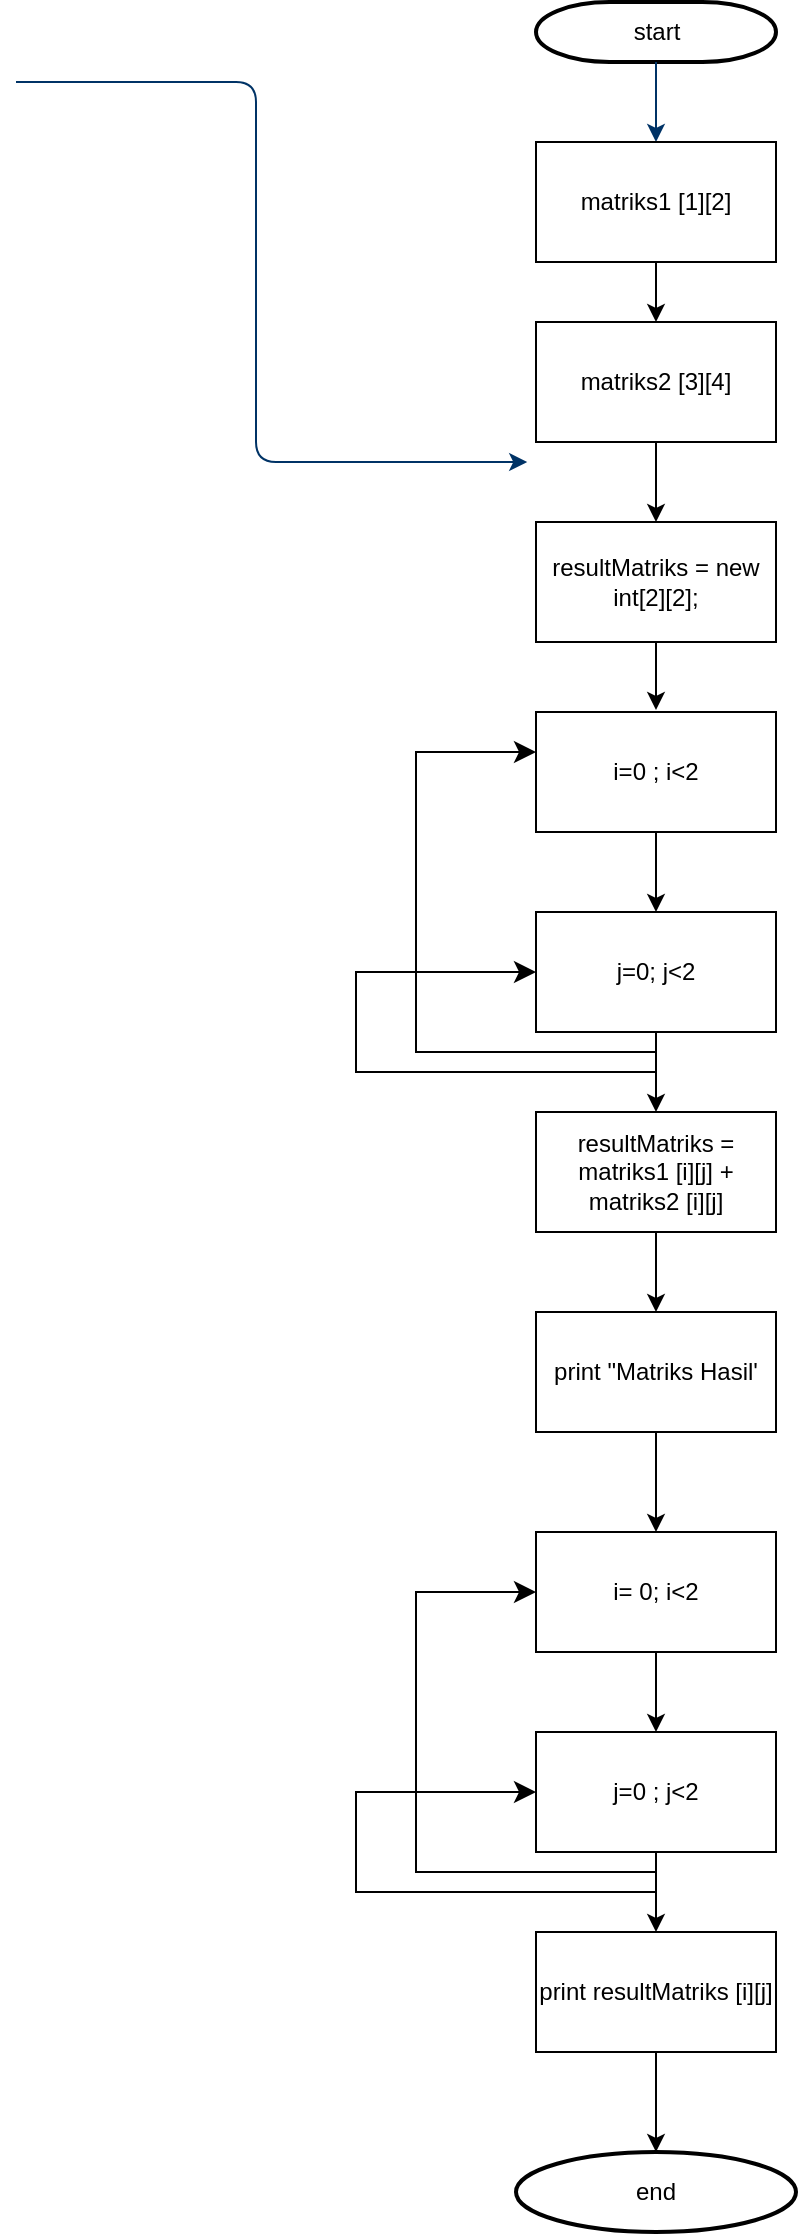 <mxfile version="20.7.4" type="github">
  <diagram id="6a731a19-8d31-9384-78a2-239565b7b9f0" name="Page-1">
    <mxGraphModel dx="1235" dy="684" grid="1" gridSize="10" guides="1" tooltips="1" connect="1" arrows="1" fold="1" page="1" pageScale="1" pageWidth="1169" pageHeight="827" background="none" math="0" shadow="0">
      <root>
        <mxCell id="0" />
        <mxCell id="1" parent="0" />
        <mxCell id="2" value="start" style="shape=mxgraph.flowchart.terminator;strokeWidth=2;gradientColor=none;gradientDirection=north;fontStyle=0;html=1;" parent="1" vertex="1">
          <mxGeometry x="260" y="60" width="120" height="30" as="geometry" />
        </mxCell>
        <mxCell id="7" style="fontStyle=1;strokeColor=#003366;strokeWidth=1;html=1;" parent="1" source="2" edge="1">
          <mxGeometry relative="1" as="geometry">
            <mxPoint x="320" y="130" as="targetPoint" />
          </mxGeometry>
        </mxCell>
        <mxCell id="54" value="" style="edgeStyle=elbowEdgeStyle;elbow=horizontal;exitX=0;exitY=0.5;exitPerimeter=0;entryX=0.095;entryY=0.5;entryPerimeter=0;fontStyle=1;strokeColor=#003366;strokeWidth=1;html=1;" parent="1" source="37" edge="1">
          <mxGeometry width="100" height="100" as="geometry">
            <mxPoint y="100" as="sourcePoint" />
            <mxPoint x="255.605" y="290" as="targetPoint" />
            <Array as="points">
              <mxPoint x="120" y="970" />
            </Array>
          </mxGeometry>
        </mxCell>
        <mxCell id="H02Yblm0LHH2RjospMCf-57" style="edgeStyle=orthogonalEdgeStyle;rounded=0;orthogonalLoop=1;jettySize=auto;html=1;entryX=0.5;entryY=0;entryDx=0;entryDy=0;" edge="1" parent="1" source="H02Yblm0LHH2RjospMCf-55" target="H02Yblm0LHH2RjospMCf-56">
          <mxGeometry relative="1" as="geometry" />
        </mxCell>
        <mxCell id="H02Yblm0LHH2RjospMCf-55" value="matriks1 [1][2]" style="rounded=0;whiteSpace=wrap;html=1;" vertex="1" parent="1">
          <mxGeometry x="260" y="130" width="120" height="60" as="geometry" />
        </mxCell>
        <mxCell id="H02Yblm0LHH2RjospMCf-59" style="edgeStyle=orthogonalEdgeStyle;rounded=0;orthogonalLoop=1;jettySize=auto;html=1;exitX=0.5;exitY=1;exitDx=0;exitDy=0;entryX=0.5;entryY=0;entryDx=0;entryDy=0;" edge="1" parent="1" source="H02Yblm0LHH2RjospMCf-56" target="H02Yblm0LHH2RjospMCf-58">
          <mxGeometry relative="1" as="geometry" />
        </mxCell>
        <mxCell id="H02Yblm0LHH2RjospMCf-56" value="matriks2 [3][4]" style="rounded=0;whiteSpace=wrap;html=1;" vertex="1" parent="1">
          <mxGeometry x="260" y="220" width="120" height="60" as="geometry" />
        </mxCell>
        <mxCell id="H02Yblm0LHH2RjospMCf-65" style="edgeStyle=orthogonalEdgeStyle;rounded=0;orthogonalLoop=1;jettySize=auto;html=1;exitX=0.5;exitY=1;exitDx=0;exitDy=0;entryX=0.5;entryY=0;entryDx=0;entryDy=0;" edge="1" parent="1" source="H02Yblm0LHH2RjospMCf-58">
          <mxGeometry relative="1" as="geometry">
            <mxPoint x="320" y="414" as="targetPoint" />
          </mxGeometry>
        </mxCell>
        <mxCell id="H02Yblm0LHH2RjospMCf-58" value="resultMatriks = new int[2][2];" style="rounded=0;whiteSpace=wrap;html=1;" vertex="1" parent="1">
          <mxGeometry x="260" y="320" width="120" height="60" as="geometry" />
        </mxCell>
        <mxCell id="H02Yblm0LHH2RjospMCf-72" style="edgeStyle=orthogonalEdgeStyle;rounded=0;orthogonalLoop=1;jettySize=auto;html=1;exitX=0.5;exitY=1;exitDx=0;exitDy=0;entryX=0.5;entryY=0;entryDx=0;entryDy=0;" edge="1" parent="1" source="H02Yblm0LHH2RjospMCf-70" target="H02Yblm0LHH2RjospMCf-71">
          <mxGeometry relative="1" as="geometry" />
        </mxCell>
        <mxCell id="H02Yblm0LHH2RjospMCf-70" value="i=0 ; i&amp;lt;2&lt;span style=&quot;color: rgba(0, 0, 0, 0); font-family: monospace; font-size: 0px; text-align: start;&quot;&gt;%3CmxGraphModel%3E%3Croot%3E%3CmxCell%20id%3D%220%22%2F%3E%3CmxCell%20id%3D%221%22%20parent%3D%220%22%2F%3E%3CmxCell%20id%3D%222%22%20value%3D%22resultMatriks%20%3D%20new%20int%5B2%5D%5B2%5D%3B%22%20style%3D%22rounded%3D0%3BwhiteSpace%3Dwrap%3Bhtml%3D1%3B%22%20vertex%3D%221%22%20parent%3D%221%22%3E%3CmxGeometry%20x%3D%22260%22%20y%3D%22414%22%20width%3D%22120%22%20height%3D%2260%22%20as%3D%22geometry%22%2F%3E%3C%2FmxCell%3E%3C%2Froot%3E%3C%2FmxGraphModel%3E&lt;/span&gt;" style="rounded=0;whiteSpace=wrap;html=1;" vertex="1" parent="1">
          <mxGeometry x="260" y="415" width="120" height="60" as="geometry" />
        </mxCell>
        <mxCell id="H02Yblm0LHH2RjospMCf-74" style="edgeStyle=orthogonalEdgeStyle;rounded=0;orthogonalLoop=1;jettySize=auto;html=1;exitX=0.5;exitY=1;exitDx=0;exitDy=0;" edge="1" parent="1" source="H02Yblm0LHH2RjospMCf-71" target="H02Yblm0LHH2RjospMCf-73">
          <mxGeometry relative="1" as="geometry">
            <Array as="points">
              <mxPoint x="320" y="595" />
              <mxPoint x="320" y="595" />
            </Array>
          </mxGeometry>
        </mxCell>
        <mxCell id="H02Yblm0LHH2RjospMCf-71" value="j=0; j&amp;lt;2" style="rounded=0;whiteSpace=wrap;html=1;" vertex="1" parent="1">
          <mxGeometry x="260" y="515" width="120" height="60" as="geometry" />
        </mxCell>
        <mxCell id="H02Yblm0LHH2RjospMCf-81" value="" style="edgeStyle=orthogonalEdgeStyle;rounded=0;orthogonalLoop=1;jettySize=auto;html=1;" edge="1" parent="1" source="H02Yblm0LHH2RjospMCf-73" target="H02Yblm0LHH2RjospMCf-80">
          <mxGeometry relative="1" as="geometry">
            <Array as="points">
              <mxPoint x="320" y="685" />
              <mxPoint x="320" y="685" />
            </Array>
          </mxGeometry>
        </mxCell>
        <mxCell id="H02Yblm0LHH2RjospMCf-73" value="resultMatriks = matriks1 [i][j] + matriks2 [i][j]" style="rounded=0;whiteSpace=wrap;html=1;" vertex="1" parent="1">
          <mxGeometry x="260" y="615" width="120" height="60" as="geometry" />
        </mxCell>
        <mxCell id="H02Yblm0LHH2RjospMCf-78" value="" style="edgeStyle=segmentEdgeStyle;endArrow=classic;html=1;curved=0;rounded=0;endSize=8;startSize=8;entryX=0;entryY=0.5;entryDx=0;entryDy=0;" edge="1" parent="1" target="H02Yblm0LHH2RjospMCf-71">
          <mxGeometry x="-1" y="-184" width="50" height="50" relative="1" as="geometry">
            <mxPoint x="320" y="595" as="sourcePoint" />
            <mxPoint x="290" y="555" as="targetPoint" />
            <Array as="points">
              <mxPoint x="170" y="595" />
              <mxPoint x="170" y="545" />
            </Array>
            <mxPoint x="-160" y="-94" as="offset" />
          </mxGeometry>
        </mxCell>
        <mxCell id="H02Yblm0LHH2RjospMCf-79" value="" style="edgeStyle=segmentEdgeStyle;endArrow=classic;html=1;curved=0;rounded=0;endSize=8;startSize=8;entryX=0;entryY=0.5;entryDx=0;entryDy=0;" edge="1" parent="1">
          <mxGeometry x="-1" y="-184" width="50" height="50" relative="1" as="geometry">
            <mxPoint x="320" y="585" as="sourcePoint" />
            <mxPoint x="260" y="435" as="targetPoint" />
            <Array as="points">
              <mxPoint x="200" y="585" />
              <mxPoint x="200" y="435" />
            </Array>
            <mxPoint x="-160" y="-94" as="offset" />
          </mxGeometry>
        </mxCell>
        <mxCell id="H02Yblm0LHH2RjospMCf-83" value="" style="edgeStyle=orthogonalEdgeStyle;rounded=0;orthogonalLoop=1;jettySize=auto;html=1;" edge="1" parent="1" source="H02Yblm0LHH2RjospMCf-80" target="H02Yblm0LHH2RjospMCf-82">
          <mxGeometry relative="1" as="geometry" />
        </mxCell>
        <mxCell id="H02Yblm0LHH2RjospMCf-80" value="print &quot;Matriks Hasil&#39;" style="whiteSpace=wrap;html=1;rounded=0;" vertex="1" parent="1">
          <mxGeometry x="260" y="715" width="120" height="60" as="geometry" />
        </mxCell>
        <mxCell id="H02Yblm0LHH2RjospMCf-85" value="" style="edgeStyle=orthogonalEdgeStyle;rounded=0;orthogonalLoop=1;jettySize=auto;html=1;" edge="1" parent="1" source="H02Yblm0LHH2RjospMCf-82" target="H02Yblm0LHH2RjospMCf-84">
          <mxGeometry relative="1" as="geometry" />
        </mxCell>
        <mxCell id="H02Yblm0LHH2RjospMCf-82" value="i= 0; i&amp;lt;2" style="whiteSpace=wrap;html=1;rounded=0;" vertex="1" parent="1">
          <mxGeometry x="260" y="825" width="120" height="60" as="geometry" />
        </mxCell>
        <mxCell id="H02Yblm0LHH2RjospMCf-87" value="" style="edgeStyle=orthogonalEdgeStyle;rounded=0;orthogonalLoop=1;jettySize=auto;html=1;" edge="1" parent="1" source="H02Yblm0LHH2RjospMCf-84" target="H02Yblm0LHH2RjospMCf-86">
          <mxGeometry relative="1" as="geometry" />
        </mxCell>
        <mxCell id="H02Yblm0LHH2RjospMCf-84" value="j=0 ; j&amp;lt;2" style="whiteSpace=wrap;html=1;rounded=0;" vertex="1" parent="1">
          <mxGeometry x="260" y="925" width="120" height="60" as="geometry" />
        </mxCell>
        <mxCell id="H02Yblm0LHH2RjospMCf-93" style="edgeStyle=orthogonalEdgeStyle;rounded=0;orthogonalLoop=1;jettySize=auto;html=1;exitX=0.5;exitY=1;exitDx=0;exitDy=0;entryX=0.5;entryY=0;entryDx=0;entryDy=0;entryPerimeter=0;" edge="1" parent="1" source="H02Yblm0LHH2RjospMCf-86" target="H02Yblm0LHH2RjospMCf-92">
          <mxGeometry relative="1" as="geometry" />
        </mxCell>
        <mxCell id="H02Yblm0LHH2RjospMCf-86" value="print resultMatriks [i][j]" style="whiteSpace=wrap;html=1;rounded=0;" vertex="1" parent="1">
          <mxGeometry x="260" y="1025" width="120" height="60" as="geometry" />
        </mxCell>
        <mxCell id="H02Yblm0LHH2RjospMCf-88" value="" style="edgeStyle=segmentEdgeStyle;endArrow=classic;html=1;curved=0;rounded=0;endSize=8;startSize=8;entryX=0;entryY=0.5;entryDx=0;entryDy=0;" edge="1" parent="1">
          <mxGeometry x="-1" y="-184" width="50" height="50" relative="1" as="geometry">
            <mxPoint x="320" y="1005" as="sourcePoint" />
            <mxPoint x="260" y="955" as="targetPoint" />
            <Array as="points">
              <mxPoint x="170" y="1005" />
              <mxPoint x="170" y="955" />
            </Array>
            <mxPoint x="-160" y="-94" as="offset" />
          </mxGeometry>
        </mxCell>
        <mxCell id="H02Yblm0LHH2RjospMCf-89" value="" style="edgeStyle=segmentEdgeStyle;endArrow=classic;html=1;curved=0;rounded=0;endSize=8;startSize=8;" edge="1" parent="1" target="H02Yblm0LHH2RjospMCf-82">
          <mxGeometry x="-1" y="-184" width="50" height="50" relative="1" as="geometry">
            <mxPoint x="320" y="995" as="sourcePoint" />
            <mxPoint x="260" y="845" as="targetPoint" />
            <Array as="points">
              <mxPoint x="200" y="995" />
              <mxPoint x="200" y="855" />
            </Array>
            <mxPoint x="-160" y="-94" as="offset" />
          </mxGeometry>
        </mxCell>
        <mxCell id="H02Yblm0LHH2RjospMCf-92" value="end" style="strokeWidth=2;html=1;shape=mxgraph.flowchart.start_1;whiteSpace=wrap;" vertex="1" parent="1">
          <mxGeometry x="250" y="1135" width="140" height="40" as="geometry" />
        </mxCell>
      </root>
    </mxGraphModel>
  </diagram>
</mxfile>
